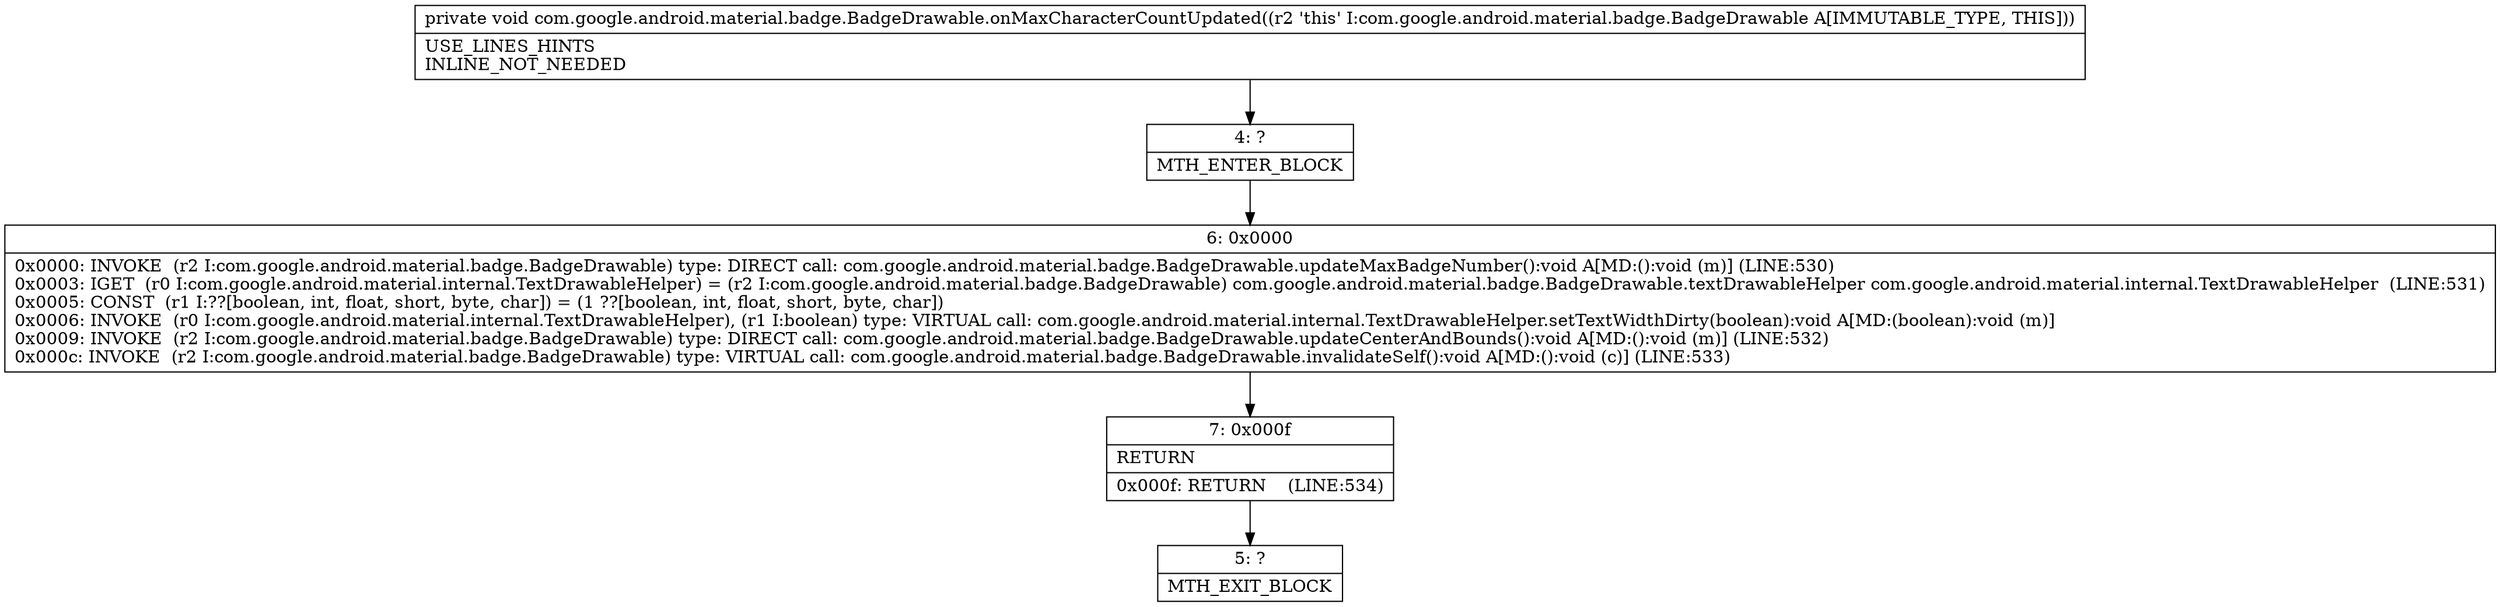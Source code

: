 digraph "CFG forcom.google.android.material.badge.BadgeDrawable.onMaxCharacterCountUpdated()V" {
Node_4 [shape=record,label="{4\:\ ?|MTH_ENTER_BLOCK\l}"];
Node_6 [shape=record,label="{6\:\ 0x0000|0x0000: INVOKE  (r2 I:com.google.android.material.badge.BadgeDrawable) type: DIRECT call: com.google.android.material.badge.BadgeDrawable.updateMaxBadgeNumber():void A[MD:():void (m)] (LINE:530)\l0x0003: IGET  (r0 I:com.google.android.material.internal.TextDrawableHelper) = (r2 I:com.google.android.material.badge.BadgeDrawable) com.google.android.material.badge.BadgeDrawable.textDrawableHelper com.google.android.material.internal.TextDrawableHelper  (LINE:531)\l0x0005: CONST  (r1 I:??[boolean, int, float, short, byte, char]) = (1 ??[boolean, int, float, short, byte, char]) \l0x0006: INVOKE  (r0 I:com.google.android.material.internal.TextDrawableHelper), (r1 I:boolean) type: VIRTUAL call: com.google.android.material.internal.TextDrawableHelper.setTextWidthDirty(boolean):void A[MD:(boolean):void (m)]\l0x0009: INVOKE  (r2 I:com.google.android.material.badge.BadgeDrawable) type: DIRECT call: com.google.android.material.badge.BadgeDrawable.updateCenterAndBounds():void A[MD:():void (m)] (LINE:532)\l0x000c: INVOKE  (r2 I:com.google.android.material.badge.BadgeDrawable) type: VIRTUAL call: com.google.android.material.badge.BadgeDrawable.invalidateSelf():void A[MD:():void (c)] (LINE:533)\l}"];
Node_7 [shape=record,label="{7\:\ 0x000f|RETURN\l|0x000f: RETURN    (LINE:534)\l}"];
Node_5 [shape=record,label="{5\:\ ?|MTH_EXIT_BLOCK\l}"];
MethodNode[shape=record,label="{private void com.google.android.material.badge.BadgeDrawable.onMaxCharacterCountUpdated((r2 'this' I:com.google.android.material.badge.BadgeDrawable A[IMMUTABLE_TYPE, THIS]))  | USE_LINES_HINTS\lINLINE_NOT_NEEDED\l}"];
MethodNode -> Node_4;Node_4 -> Node_6;
Node_6 -> Node_7;
Node_7 -> Node_5;
}

